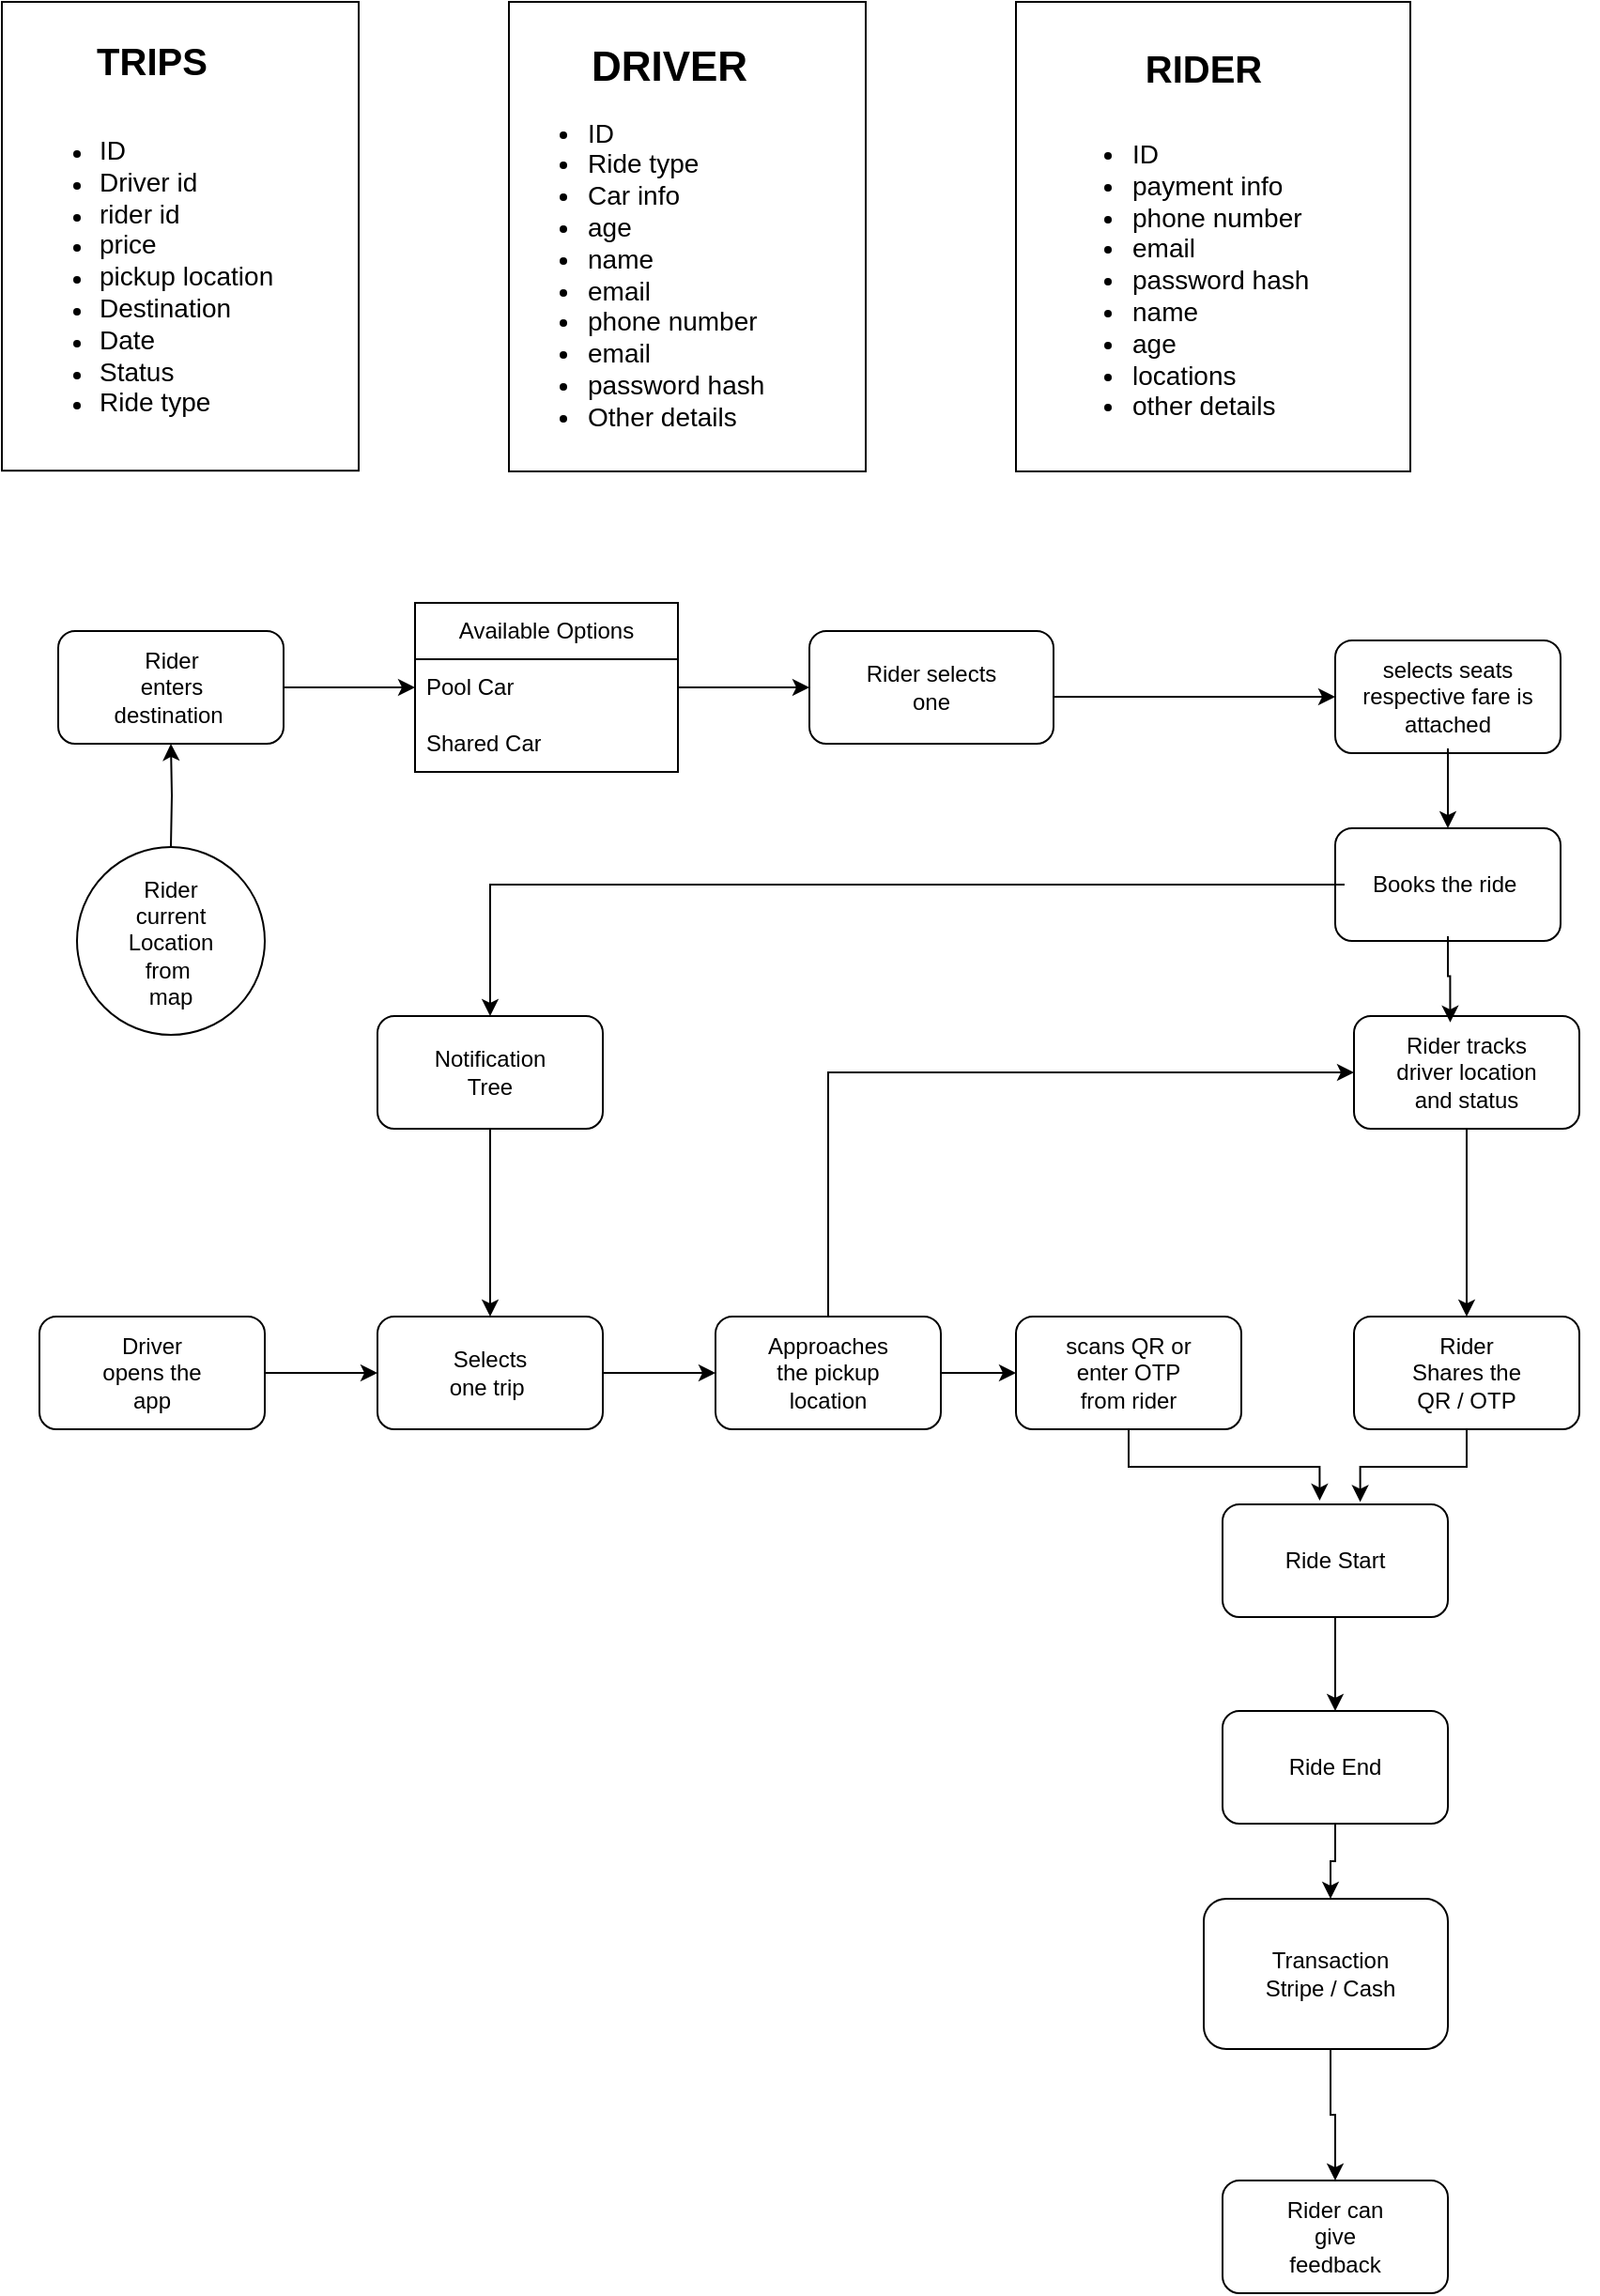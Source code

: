 <mxfile version="24.7.7">
  <diagram name="Page-1" id="VFngx8alxgX0edXpD1Mb">
    <mxGraphModel dx="1313" dy="724" grid="1" gridSize="10" guides="1" tooltips="1" connect="1" arrows="1" fold="1" page="1" pageScale="1" pageWidth="850" pageHeight="1100" math="0" shadow="0">
      <root>
        <mxCell id="0" />
        <mxCell id="1" parent="0" />
        <mxCell id="ie63YeDP68cIISli7fVT-5" value="" style="group" vertex="1" connectable="0" parent="1">
          <mxGeometry x="50" y="100" width="190" height="260" as="geometry" />
        </mxCell>
        <mxCell id="ie63YeDP68cIISli7fVT-2" value="" style="rounded=0;whiteSpace=wrap;html=1;" vertex="1" parent="ie63YeDP68cIISli7fVT-5">
          <mxGeometry width="190" height="249.6" as="geometry" />
        </mxCell>
        <mxCell id="ie63YeDP68cIISli7fVT-3" value="&lt;font style=&quot;font-size: 20px;&quot;&gt;&lt;b&gt;TRIPS&lt;/b&gt;&lt;/font&gt;" style="text;html=1;align=center;verticalAlign=middle;whiteSpace=wrap;rounded=0;strokeWidth=4;" vertex="1" parent="ie63YeDP68cIISli7fVT-5">
          <mxGeometry x="30" y="10.4" width="100" height="41.6" as="geometry" />
        </mxCell>
        <mxCell id="ie63YeDP68cIISli7fVT-4" value="&lt;ul&gt;&lt;li&gt;&lt;font style=&quot;font-size: 14px;&quot;&gt;ID&lt;/font&gt;&lt;/li&gt;&lt;li&gt;&lt;font style=&quot;font-size: 14px;&quot;&gt;Driver id&lt;/font&gt;&lt;/li&gt;&lt;li&gt;&lt;font style=&quot;font-size: 14px;&quot;&gt;rider id&lt;/font&gt;&lt;/li&gt;&lt;li&gt;&lt;font style=&quot;font-size: 14px;&quot;&gt;price&lt;/font&gt;&lt;/li&gt;&lt;li&gt;&lt;font style=&quot;font-size: 14px;&quot;&gt;pickup location&lt;/font&gt;&lt;/li&gt;&lt;li&gt;&lt;font style=&quot;font-size: 14px;&quot;&gt;Destination&lt;/font&gt;&lt;/li&gt;&lt;li&gt;&lt;font style=&quot;font-size: 14px;&quot;&gt;Date&lt;/font&gt;&lt;/li&gt;&lt;li&gt;&lt;font style=&quot;font-size: 14px;&quot;&gt;Status&lt;/font&gt;&lt;/li&gt;&lt;li&gt;&lt;font style=&quot;font-size: 14px;&quot;&gt;Ride type&lt;/font&gt;&lt;/li&gt;&lt;/ul&gt;" style="text;html=1;align=left;verticalAlign=middle;whiteSpace=wrap;rounded=0;" vertex="1" parent="ie63YeDP68cIISli7fVT-5">
          <mxGeometry x="10" y="62.4" width="140" height="166.4" as="geometry" />
        </mxCell>
        <mxCell id="ie63YeDP68cIISli7fVT-12" value="" style="group" vertex="1" connectable="0" parent="1">
          <mxGeometry x="320" y="100" width="190" height="250" as="geometry" />
        </mxCell>
        <mxCell id="ie63YeDP68cIISli7fVT-6" value="" style="rounded=0;whiteSpace=wrap;html=1;" vertex="1" parent="ie63YeDP68cIISli7fVT-12">
          <mxGeometry width="190" height="250" as="geometry" />
        </mxCell>
        <mxCell id="ie63YeDP68cIISli7fVT-10" value="DRIVER" style="text;html=1;align=center;verticalAlign=middle;whiteSpace=wrap;rounded=0;fontStyle=1;fontSize=22;" vertex="1" parent="ie63YeDP68cIISli7fVT-12">
          <mxGeometry x="37.5" y="20" width="95" height="30" as="geometry" />
        </mxCell>
        <mxCell id="ie63YeDP68cIISli7fVT-11" value="&lt;ul style=&quot;font-size: 14px;&quot;&gt;&lt;li style=&quot;font-size: 14px;&quot;&gt;ID&lt;/li&gt;&lt;li style=&quot;font-size: 14px;&quot;&gt;Ride type&lt;/li&gt;&lt;li style=&quot;font-size: 14px;&quot;&gt;Car info&lt;/li&gt;&lt;li style=&quot;font-size: 14px;&quot;&gt;age&amp;nbsp;&lt;/li&gt;&lt;li style=&quot;font-size: 14px;&quot;&gt;name&lt;/li&gt;&lt;li style=&quot;font-size: 14px;&quot;&gt;email&lt;/li&gt;&lt;li style=&quot;font-size: 14px;&quot;&gt;phone number&lt;/li&gt;&lt;li style=&quot;font-size: 14px;&quot;&gt;email&lt;/li&gt;&lt;li style=&quot;font-size: 14px;&quot;&gt;password hash&lt;/li&gt;&lt;li style=&quot;font-size: 14px;&quot;&gt;Other details&lt;/li&gt;&lt;/ul&gt;" style="text;html=1;align=left;verticalAlign=middle;whiteSpace=wrap;rounded=0;fontSize=14;" vertex="1" parent="ie63YeDP68cIISli7fVT-12">
          <mxGeometry y="60" width="152.5" height="170" as="geometry" />
        </mxCell>
        <mxCell id="ie63YeDP68cIISli7fVT-16" value="" style="group" vertex="1" connectable="0" parent="1">
          <mxGeometry x="590" y="100" width="210" height="250" as="geometry" />
        </mxCell>
        <mxCell id="ie63YeDP68cIISli7fVT-13" value="" style="rounded=0;whiteSpace=wrap;html=1;" vertex="1" parent="ie63YeDP68cIISli7fVT-16">
          <mxGeometry width="210" height="250" as="geometry" />
        </mxCell>
        <mxCell id="ie63YeDP68cIISli7fVT-14" value="&lt;b&gt;&lt;font style=&quot;font-size: 20px;&quot;&gt;RIDER&lt;/font&gt;&lt;/b&gt;" style="text;html=1;align=center;verticalAlign=middle;whiteSpace=wrap;rounded=0;" vertex="1" parent="ie63YeDP68cIISli7fVT-16">
          <mxGeometry x="70" y="20" width="60" height="30" as="geometry" />
        </mxCell>
        <mxCell id="ie63YeDP68cIISli7fVT-15" value="&lt;ul style=&quot;font-size: 14px;&quot;&gt;&lt;li&gt;ID&lt;/li&gt;&lt;li&gt;payment info&lt;/li&gt;&lt;li&gt;phone number&amp;nbsp;&lt;/li&gt;&lt;li&gt;email&amp;nbsp;&lt;/li&gt;&lt;li&gt;password hash&lt;/li&gt;&lt;li&gt;name&lt;/li&gt;&lt;li&gt;age&lt;/li&gt;&lt;li&gt;locations&lt;/li&gt;&lt;li&gt;other details&lt;/li&gt;&lt;/ul&gt;" style="text;html=1;align=left;verticalAlign=middle;whiteSpace=wrap;rounded=0;" vertex="1" parent="ie63YeDP68cIISli7fVT-16">
          <mxGeometry x="20" y="65" width="160" height="165" as="geometry" />
        </mxCell>
        <mxCell id="ie63YeDP68cIISli7fVT-29" value="" style="group" vertex="1" connectable="0" parent="1">
          <mxGeometry x="80" y="435" width="120" height="60" as="geometry" />
        </mxCell>
        <mxCell id="ie63YeDP68cIISli7fVT-28" value="" style="rounded=1;whiteSpace=wrap;html=1;" vertex="1" parent="ie63YeDP68cIISli7fVT-29">
          <mxGeometry width="120" height="60" as="geometry" />
        </mxCell>
        <mxCell id="ie63YeDP68cIISli7fVT-27" value="Rider enters destination&amp;nbsp;" style="text;html=1;align=center;verticalAlign=middle;whiteSpace=wrap;rounded=0;" vertex="1" parent="ie63YeDP68cIISli7fVT-29">
          <mxGeometry x="27.5" y="15" width="65" height="30" as="geometry" />
        </mxCell>
        <mxCell id="ie63YeDP68cIISli7fVT-37" value="" style="group" vertex="1" connectable="0" parent="1">
          <mxGeometry x="480" y="435" width="130" height="60" as="geometry" />
        </mxCell>
        <mxCell id="ie63YeDP68cIISli7fVT-36" value="" style="rounded=1;whiteSpace=wrap;html=1;" vertex="1" parent="ie63YeDP68cIISli7fVT-37">
          <mxGeometry width="130" height="60" as="geometry" />
        </mxCell>
        <mxCell id="ie63YeDP68cIISli7fVT-35" value="Rider selects one" style="text;html=1;align=center;verticalAlign=middle;whiteSpace=wrap;rounded=0;" vertex="1" parent="ie63YeDP68cIISli7fVT-37">
          <mxGeometry x="27.083" y="10.0" width="75.833" height="40.0" as="geometry" />
        </mxCell>
        <mxCell id="ie63YeDP68cIISli7fVT-44" value="" style="group" vertex="1" connectable="0" parent="1">
          <mxGeometry x="760" y="440" width="140" height="70" as="geometry" />
        </mxCell>
        <mxCell id="ie63YeDP68cIISli7fVT-68" value="" style="group" vertex="1" connectable="0" parent="ie63YeDP68cIISli7fVT-44">
          <mxGeometry width="120" height="60" as="geometry" />
        </mxCell>
        <mxCell id="ie63YeDP68cIISli7fVT-45" value="" style="rounded=1;whiteSpace=wrap;html=1;" vertex="1" parent="ie63YeDP68cIISli7fVT-68">
          <mxGeometry width="120" height="60" as="geometry" />
        </mxCell>
        <mxCell id="ie63YeDP68cIISli7fVT-54" value="selects seats&lt;div&gt;respective fare is attached&lt;/div&gt;" style="text;html=1;align=center;verticalAlign=middle;whiteSpace=wrap;rounded=0;" vertex="1" parent="ie63YeDP68cIISli7fVT-68">
          <mxGeometry x="5" y="2.5" width="110" height="55" as="geometry" />
        </mxCell>
        <mxCell id="ie63YeDP68cIISli7fVT-47" value="Available Options" style="swimlane;fontStyle=0;childLayout=stackLayout;horizontal=1;startSize=30;horizontalStack=0;resizeParent=1;resizeParentMax=0;resizeLast=0;collapsible=1;marginBottom=0;whiteSpace=wrap;html=1;" vertex="1" parent="1">
          <mxGeometry x="270" y="420" width="140" height="90" as="geometry">
            <mxRectangle x="285" y="420" width="130" height="30" as="alternateBounds" />
          </mxGeometry>
        </mxCell>
        <mxCell id="ie63YeDP68cIISli7fVT-48" value="Pool Car" style="text;strokeColor=none;fillColor=none;align=left;verticalAlign=middle;spacingLeft=4;spacingRight=4;overflow=hidden;points=[[0,0.5],[1,0.5]];portConstraint=eastwest;rotatable=0;whiteSpace=wrap;html=1;" vertex="1" parent="ie63YeDP68cIISli7fVT-47">
          <mxGeometry y="30" width="140" height="30" as="geometry" />
        </mxCell>
        <mxCell id="ie63YeDP68cIISli7fVT-49" value="Shared Car" style="text;strokeColor=none;fillColor=none;align=left;verticalAlign=middle;spacingLeft=4;spacingRight=4;overflow=hidden;points=[[0,0.5],[1,0.5]];portConstraint=eastwest;rotatable=0;whiteSpace=wrap;html=1;" vertex="1" parent="ie63YeDP68cIISli7fVT-47">
          <mxGeometry y="60" width="140" height="30" as="geometry" />
        </mxCell>
        <mxCell id="ie63YeDP68cIISli7fVT-51" style="edgeStyle=orthogonalEdgeStyle;rounded=0;orthogonalLoop=1;jettySize=auto;html=1;entryX=0;entryY=0.5;entryDx=0;entryDy=0;" edge="1" parent="1" source="ie63YeDP68cIISli7fVT-28" target="ie63YeDP68cIISli7fVT-48">
          <mxGeometry relative="1" as="geometry" />
        </mxCell>
        <mxCell id="ie63YeDP68cIISli7fVT-52" style="edgeStyle=orthogonalEdgeStyle;rounded=0;orthogonalLoop=1;jettySize=auto;html=1;exitX=1;exitY=0.5;exitDx=0;exitDy=0;" edge="1" parent="1" source="ie63YeDP68cIISli7fVT-48" target="ie63YeDP68cIISli7fVT-36">
          <mxGeometry relative="1" as="geometry" />
        </mxCell>
        <mxCell id="ie63YeDP68cIISli7fVT-53" style="edgeStyle=orthogonalEdgeStyle;rounded=0;orthogonalLoop=1;jettySize=auto;html=1;entryX=0;entryY=0.5;entryDx=0;entryDy=0;" edge="1" parent="1" source="ie63YeDP68cIISli7fVT-36" target="ie63YeDP68cIISli7fVT-45">
          <mxGeometry relative="1" as="geometry">
            <Array as="points">
              <mxPoint x="670" y="470" />
              <mxPoint x="670" y="470" />
            </Array>
          </mxGeometry>
        </mxCell>
        <mxCell id="ie63YeDP68cIISli7fVT-60" value="" style="group" vertex="1" connectable="0" parent="1">
          <mxGeometry x="90" y="550" width="100" height="100" as="geometry" />
        </mxCell>
        <mxCell id="ie63YeDP68cIISli7fVT-57" value="" style="ellipse;whiteSpace=wrap;html=1;aspect=fixed;" vertex="1" parent="ie63YeDP68cIISli7fVT-60">
          <mxGeometry width="100" height="100" as="geometry" />
        </mxCell>
        <mxCell id="ie63YeDP68cIISli7fVT-58" value="Rider&lt;div&gt;current Location&lt;div&gt;from&amp;nbsp;&lt;/div&gt;&lt;div&gt;map&lt;/div&gt;&lt;/div&gt;" style="text;html=1;align=center;verticalAlign=middle;whiteSpace=wrap;rounded=0;" vertex="1" parent="ie63YeDP68cIISli7fVT-60">
          <mxGeometry x="10" y="11.87" width="80" height="78.13" as="geometry" />
        </mxCell>
        <mxCell id="ie63YeDP68cIISli7fVT-61" style="edgeStyle=orthogonalEdgeStyle;rounded=0;orthogonalLoop=1;jettySize=auto;html=1;entryX=0.5;entryY=1;entryDx=0;entryDy=0;" edge="1" parent="1" target="ie63YeDP68cIISli7fVT-28">
          <mxGeometry relative="1" as="geometry">
            <mxPoint x="140" y="550" as="sourcePoint" />
          </mxGeometry>
        </mxCell>
        <mxCell id="ie63YeDP68cIISli7fVT-70" value="" style="group" vertex="1" connectable="0" parent="1">
          <mxGeometry x="760" y="540" width="120" height="60" as="geometry" />
        </mxCell>
        <mxCell id="ie63YeDP68cIISli7fVT-71" value="" style="rounded=1;whiteSpace=wrap;html=1;" vertex="1" parent="ie63YeDP68cIISli7fVT-70">
          <mxGeometry width="120" height="60" as="geometry" />
        </mxCell>
        <mxCell id="ie63YeDP68cIISli7fVT-72" value="Books the ride&amp;nbsp;" style="text;html=1;align=center;verticalAlign=middle;whiteSpace=wrap;rounded=0;" vertex="1" parent="ie63YeDP68cIISli7fVT-70">
          <mxGeometry x="5" y="2.5" width="110" height="55" as="geometry" />
        </mxCell>
        <mxCell id="ie63YeDP68cIISli7fVT-73" style="edgeStyle=orthogonalEdgeStyle;rounded=0;orthogonalLoop=1;jettySize=auto;html=1;exitX=0.5;exitY=1;exitDx=0;exitDy=0;entryX=0.5;entryY=0;entryDx=0;entryDy=0;" edge="1" parent="1" source="ie63YeDP68cIISli7fVT-54" target="ie63YeDP68cIISli7fVT-71">
          <mxGeometry relative="1" as="geometry">
            <Array as="points">
              <mxPoint x="820" y="520" />
              <mxPoint x="820" y="520" />
            </Array>
          </mxGeometry>
        </mxCell>
        <mxCell id="ie63YeDP68cIISli7fVT-76" value="" style="group" vertex="1" connectable="0" parent="1">
          <mxGeometry x="70" y="800" width="120" height="60" as="geometry" />
        </mxCell>
        <mxCell id="ie63YeDP68cIISli7fVT-74" value="" style="rounded=1;whiteSpace=wrap;html=1;" vertex="1" parent="ie63YeDP68cIISli7fVT-76">
          <mxGeometry width="120" height="60" as="geometry" />
        </mxCell>
        <mxCell id="ie63YeDP68cIISli7fVT-75" value="Driver opens the app" style="text;html=1;align=center;verticalAlign=middle;whiteSpace=wrap;rounded=0;" vertex="1" parent="ie63YeDP68cIISli7fVT-76">
          <mxGeometry x="30" y="15" width="60" height="30" as="geometry" />
        </mxCell>
        <mxCell id="ie63YeDP68cIISli7fVT-78" value="" style="group" vertex="1" connectable="0" parent="1">
          <mxGeometry x="430" y="800" width="120" height="60" as="geometry" />
        </mxCell>
        <mxCell id="ie63YeDP68cIISli7fVT-79" value="" style="rounded=1;whiteSpace=wrap;html=1;" vertex="1" parent="ie63YeDP68cIISli7fVT-78">
          <mxGeometry width="120" height="60" as="geometry" />
        </mxCell>
        <mxCell id="ie63YeDP68cIISli7fVT-80" value="Approaches the pickup location" style="text;html=1;align=center;verticalAlign=middle;whiteSpace=wrap;rounded=0;" vertex="1" parent="ie63YeDP68cIISli7fVT-78">
          <mxGeometry x="30" y="15" width="60" height="30" as="geometry" />
        </mxCell>
        <mxCell id="ie63YeDP68cIISli7fVT-82" value="" style="group" vertex="1" connectable="0" parent="1">
          <mxGeometry x="250" y="640" width="120" height="60" as="geometry" />
        </mxCell>
        <mxCell id="ie63YeDP68cIISli7fVT-83" value="" style="rounded=1;whiteSpace=wrap;html=1;" vertex="1" parent="ie63YeDP68cIISli7fVT-82">
          <mxGeometry width="120" height="60" as="geometry" />
        </mxCell>
        <mxCell id="ie63YeDP68cIISli7fVT-84" value="Notification Tree" style="text;html=1;align=center;verticalAlign=middle;whiteSpace=wrap;rounded=0;" vertex="1" parent="ie63YeDP68cIISli7fVT-82">
          <mxGeometry x="30" y="15" width="60" height="30" as="geometry" />
        </mxCell>
        <mxCell id="ie63YeDP68cIISli7fVT-90" value="" style="group" vertex="1" connectable="0" parent="1">
          <mxGeometry x="250" y="800" width="120" height="60" as="geometry" />
        </mxCell>
        <mxCell id="ie63YeDP68cIISli7fVT-91" value="" style="rounded=1;whiteSpace=wrap;html=1;" vertex="1" parent="ie63YeDP68cIISli7fVT-90">
          <mxGeometry width="120" height="60" as="geometry" />
        </mxCell>
        <mxCell id="ie63YeDP68cIISli7fVT-92" value="Selects one trip&amp;nbsp;" style="text;html=1;align=center;verticalAlign=middle;whiteSpace=wrap;rounded=0;" vertex="1" parent="ie63YeDP68cIISli7fVT-90">
          <mxGeometry x="30" y="15" width="60" height="30" as="geometry" />
        </mxCell>
        <mxCell id="ie63YeDP68cIISli7fVT-93" style="edgeStyle=orthogonalEdgeStyle;rounded=0;orthogonalLoop=1;jettySize=auto;html=1;exitX=1;exitY=0.5;exitDx=0;exitDy=0;" edge="1" parent="1" source="ie63YeDP68cIISli7fVT-74" target="ie63YeDP68cIISli7fVT-91">
          <mxGeometry relative="1" as="geometry" />
        </mxCell>
        <mxCell id="ie63YeDP68cIISli7fVT-94" style="edgeStyle=orthogonalEdgeStyle;rounded=0;orthogonalLoop=1;jettySize=auto;html=1;exitX=0.5;exitY=1;exitDx=0;exitDy=0;entryX=0.5;entryY=0;entryDx=0;entryDy=0;" edge="1" parent="1" source="ie63YeDP68cIISli7fVT-83" target="ie63YeDP68cIISli7fVT-91">
          <mxGeometry relative="1" as="geometry" />
        </mxCell>
        <mxCell id="ie63YeDP68cIISli7fVT-96" style="edgeStyle=orthogonalEdgeStyle;rounded=0;orthogonalLoop=1;jettySize=auto;html=1;entryX=0;entryY=0.5;entryDx=0;entryDy=0;" edge="1" parent="1" source="ie63YeDP68cIISli7fVT-91" target="ie63YeDP68cIISli7fVT-79">
          <mxGeometry relative="1" as="geometry" />
        </mxCell>
        <mxCell id="ie63YeDP68cIISli7fVT-97" value="" style="group" vertex="1" connectable="0" parent="1">
          <mxGeometry x="590" y="800" width="120" height="60" as="geometry" />
        </mxCell>
        <mxCell id="ie63YeDP68cIISli7fVT-98" value="" style="rounded=1;whiteSpace=wrap;html=1;" vertex="1" parent="ie63YeDP68cIISli7fVT-97">
          <mxGeometry width="120" height="60" as="geometry" />
        </mxCell>
        <mxCell id="ie63YeDP68cIISli7fVT-99" value="scans QR or enter OTP from rider" style="text;html=1;align=center;verticalAlign=middle;whiteSpace=wrap;rounded=0;" vertex="1" parent="ie63YeDP68cIISli7fVT-97">
          <mxGeometry x="20" y="7.5" width="80" height="45" as="geometry" />
        </mxCell>
        <mxCell id="ie63YeDP68cIISli7fVT-100" style="edgeStyle=orthogonalEdgeStyle;rounded=0;orthogonalLoop=1;jettySize=auto;html=1;entryX=0;entryY=0.5;entryDx=0;entryDy=0;" edge="1" parent="1" source="ie63YeDP68cIISli7fVT-79" target="ie63YeDP68cIISli7fVT-98">
          <mxGeometry relative="1" as="geometry" />
        </mxCell>
        <mxCell id="ie63YeDP68cIISli7fVT-101" value="" style="group" vertex="1" connectable="0" parent="1">
          <mxGeometry x="770" y="640" width="120" height="60" as="geometry" />
        </mxCell>
        <mxCell id="ie63YeDP68cIISli7fVT-102" value="" style="rounded=1;whiteSpace=wrap;html=1;" vertex="1" parent="ie63YeDP68cIISli7fVT-101">
          <mxGeometry width="120" height="60" as="geometry" />
        </mxCell>
        <mxCell id="ie63YeDP68cIISli7fVT-103" value="Rider tracks driver location and status" style="text;html=1;align=center;verticalAlign=middle;whiteSpace=wrap;rounded=0;" vertex="1" parent="ie63YeDP68cIISli7fVT-101">
          <mxGeometry x="15" y="7.5" width="90" height="45" as="geometry" />
        </mxCell>
        <mxCell id="ie63YeDP68cIISli7fVT-104" style="edgeStyle=orthogonalEdgeStyle;rounded=0;orthogonalLoop=1;jettySize=auto;html=1;entryX=0.427;entryY=0.057;entryDx=0;entryDy=0;entryPerimeter=0;" edge="1" parent="1" source="ie63YeDP68cIISli7fVT-72" target="ie63YeDP68cIISli7fVT-102">
          <mxGeometry relative="1" as="geometry" />
        </mxCell>
        <mxCell id="ie63YeDP68cIISli7fVT-106" style="edgeStyle=orthogonalEdgeStyle;rounded=0;orthogonalLoop=1;jettySize=auto;html=1;entryX=0;entryY=0.5;entryDx=0;entryDy=0;" edge="1" parent="1" source="ie63YeDP68cIISli7fVT-79" target="ie63YeDP68cIISli7fVT-102">
          <mxGeometry relative="1" as="geometry">
            <mxPoint x="520" y="600" as="targetPoint" />
            <Array as="points">
              <mxPoint x="490" y="670" />
            </Array>
          </mxGeometry>
        </mxCell>
        <mxCell id="ie63YeDP68cIISli7fVT-107" value="" style="group" vertex="1" connectable="0" parent="1">
          <mxGeometry x="770" y="800" width="120" height="60" as="geometry" />
        </mxCell>
        <mxCell id="ie63YeDP68cIISli7fVT-108" value="" style="rounded=1;whiteSpace=wrap;html=1;" vertex="1" parent="ie63YeDP68cIISli7fVT-107">
          <mxGeometry width="120" height="60" as="geometry" />
        </mxCell>
        <mxCell id="ie63YeDP68cIISli7fVT-109" value="Rider Shares the QR / OTP" style="text;html=1;align=center;verticalAlign=middle;whiteSpace=wrap;rounded=0;" vertex="1" parent="ie63YeDP68cIISli7fVT-107">
          <mxGeometry x="25" y="12.5" width="70" height="35" as="geometry" />
        </mxCell>
        <mxCell id="ie63YeDP68cIISli7fVT-111" style="edgeStyle=orthogonalEdgeStyle;rounded=0;orthogonalLoop=1;jettySize=auto;html=1;entryX=0.5;entryY=0;entryDx=0;entryDy=0;" edge="1" parent="1" source="ie63YeDP68cIISli7fVT-72" target="ie63YeDP68cIISli7fVT-83">
          <mxGeometry relative="1" as="geometry">
            <mxPoint x="300" y="570" as="targetPoint" />
          </mxGeometry>
        </mxCell>
        <mxCell id="ie63YeDP68cIISli7fVT-112" style="edgeStyle=orthogonalEdgeStyle;rounded=0;orthogonalLoop=1;jettySize=auto;html=1;entryX=0.5;entryY=0;entryDx=0;entryDy=0;" edge="1" parent="1" source="ie63YeDP68cIISli7fVT-102" target="ie63YeDP68cIISli7fVT-108">
          <mxGeometry relative="1" as="geometry" />
        </mxCell>
        <mxCell id="ie63YeDP68cIISli7fVT-113" value="" style="group" vertex="1" connectable="0" parent="1">
          <mxGeometry x="700" y="900" width="120" height="60" as="geometry" />
        </mxCell>
        <mxCell id="ie63YeDP68cIISli7fVT-114" value="" style="rounded=1;whiteSpace=wrap;html=1;" vertex="1" parent="ie63YeDP68cIISli7fVT-113">
          <mxGeometry width="120" height="60" as="geometry" />
        </mxCell>
        <mxCell id="ie63YeDP68cIISli7fVT-115" value="Ride Start" style="text;html=1;align=center;verticalAlign=middle;whiteSpace=wrap;rounded=0;" vertex="1" parent="ie63YeDP68cIISli7fVT-113">
          <mxGeometry x="30" y="15" width="60" height="30" as="geometry" />
        </mxCell>
        <mxCell id="ie63YeDP68cIISli7fVT-116" style="edgeStyle=orthogonalEdgeStyle;rounded=0;orthogonalLoop=1;jettySize=auto;html=1;entryX=0.611;entryY=-0.021;entryDx=0;entryDy=0;entryPerimeter=0;" edge="1" parent="1" source="ie63YeDP68cIISli7fVT-108" target="ie63YeDP68cIISli7fVT-114">
          <mxGeometry relative="1" as="geometry" />
        </mxCell>
        <mxCell id="ie63YeDP68cIISli7fVT-117" style="edgeStyle=orthogonalEdgeStyle;rounded=0;orthogonalLoop=1;jettySize=auto;html=1;entryX=0.431;entryY=-0.033;entryDx=0;entryDy=0;entryPerimeter=0;" edge="1" parent="1" source="ie63YeDP68cIISli7fVT-98" target="ie63YeDP68cIISli7fVT-114">
          <mxGeometry relative="1" as="geometry" />
        </mxCell>
        <mxCell id="ie63YeDP68cIISli7fVT-118" value="" style="group" vertex="1" connectable="0" parent="1">
          <mxGeometry x="700" y="1010" width="120" height="60" as="geometry" />
        </mxCell>
        <mxCell id="ie63YeDP68cIISli7fVT-119" value="" style="rounded=1;whiteSpace=wrap;html=1;" vertex="1" parent="ie63YeDP68cIISli7fVT-118">
          <mxGeometry width="120" height="60" as="geometry" />
        </mxCell>
        <mxCell id="ie63YeDP68cIISli7fVT-120" value="Ride End" style="text;html=1;align=center;verticalAlign=middle;whiteSpace=wrap;rounded=0;" vertex="1" parent="ie63YeDP68cIISli7fVT-118">
          <mxGeometry x="30" y="15" width="60" height="30" as="geometry" />
        </mxCell>
        <mxCell id="ie63YeDP68cIISli7fVT-122" value="" style="group" vertex="1" connectable="0" parent="1">
          <mxGeometry x="690" y="1110" width="130" height="100" as="geometry" />
        </mxCell>
        <mxCell id="ie63YeDP68cIISli7fVT-123" value="" style="rounded=1;whiteSpace=wrap;html=1;" vertex="1" parent="ie63YeDP68cIISli7fVT-122">
          <mxGeometry width="130" height="80" as="geometry" />
        </mxCell>
        <mxCell id="ie63YeDP68cIISli7fVT-124" value="Transaction&lt;div&gt;&lt;span style=&quot;background-color: initial;&quot;&gt;Stripe /&amp;nbsp;&lt;/span&gt;&lt;span style=&quot;background-color: initial;&quot;&gt;Cash&lt;/span&gt;&lt;/div&gt;" style="text;html=1;align=center;verticalAlign=middle;whiteSpace=wrap;rounded=0;" vertex="1" parent="ie63YeDP68cIISli7fVT-122">
          <mxGeometry x="15" width="105" height="80" as="geometry" />
        </mxCell>
        <mxCell id="ie63YeDP68cIISli7fVT-121" style="edgeStyle=orthogonalEdgeStyle;rounded=0;orthogonalLoop=1;jettySize=auto;html=1;entryX=0.5;entryY=0;entryDx=0;entryDy=0;" edge="1" parent="1" source="ie63YeDP68cIISli7fVT-114" target="ie63YeDP68cIISli7fVT-119">
          <mxGeometry relative="1" as="geometry">
            <mxPoint x="760" y="1000" as="targetPoint" />
          </mxGeometry>
        </mxCell>
        <mxCell id="ie63YeDP68cIISli7fVT-127" style="edgeStyle=orthogonalEdgeStyle;rounded=0;orthogonalLoop=1;jettySize=auto;html=1;entryX=0.5;entryY=0;entryDx=0;entryDy=0;" edge="1" parent="1" source="ie63YeDP68cIISli7fVT-119" target="ie63YeDP68cIISli7fVT-124">
          <mxGeometry relative="1" as="geometry" />
        </mxCell>
        <mxCell id="ie63YeDP68cIISli7fVT-128" value="" style="group" vertex="1" connectable="0" parent="1">
          <mxGeometry x="700" y="1260" width="120" height="60" as="geometry" />
        </mxCell>
        <mxCell id="ie63YeDP68cIISli7fVT-129" value="" style="rounded=1;whiteSpace=wrap;html=1;" vertex="1" parent="ie63YeDP68cIISli7fVT-128">
          <mxGeometry width="120" height="60" as="geometry" />
        </mxCell>
        <mxCell id="ie63YeDP68cIISli7fVT-130" value="Rider can give feedback" style="text;html=1;align=center;verticalAlign=middle;whiteSpace=wrap;rounded=0;" vertex="1" parent="ie63YeDP68cIISli7fVT-128">
          <mxGeometry x="30" y="15" width="60" height="30" as="geometry" />
        </mxCell>
        <mxCell id="ie63YeDP68cIISli7fVT-131" style="edgeStyle=orthogonalEdgeStyle;rounded=0;orthogonalLoop=1;jettySize=auto;html=1;entryX=0.5;entryY=0;entryDx=0;entryDy=0;" edge="1" parent="1" source="ie63YeDP68cIISli7fVT-124" target="ie63YeDP68cIISli7fVT-129">
          <mxGeometry relative="1" as="geometry">
            <mxPoint x="762.5" y="1250" as="targetPoint" />
          </mxGeometry>
        </mxCell>
      </root>
    </mxGraphModel>
  </diagram>
</mxfile>
